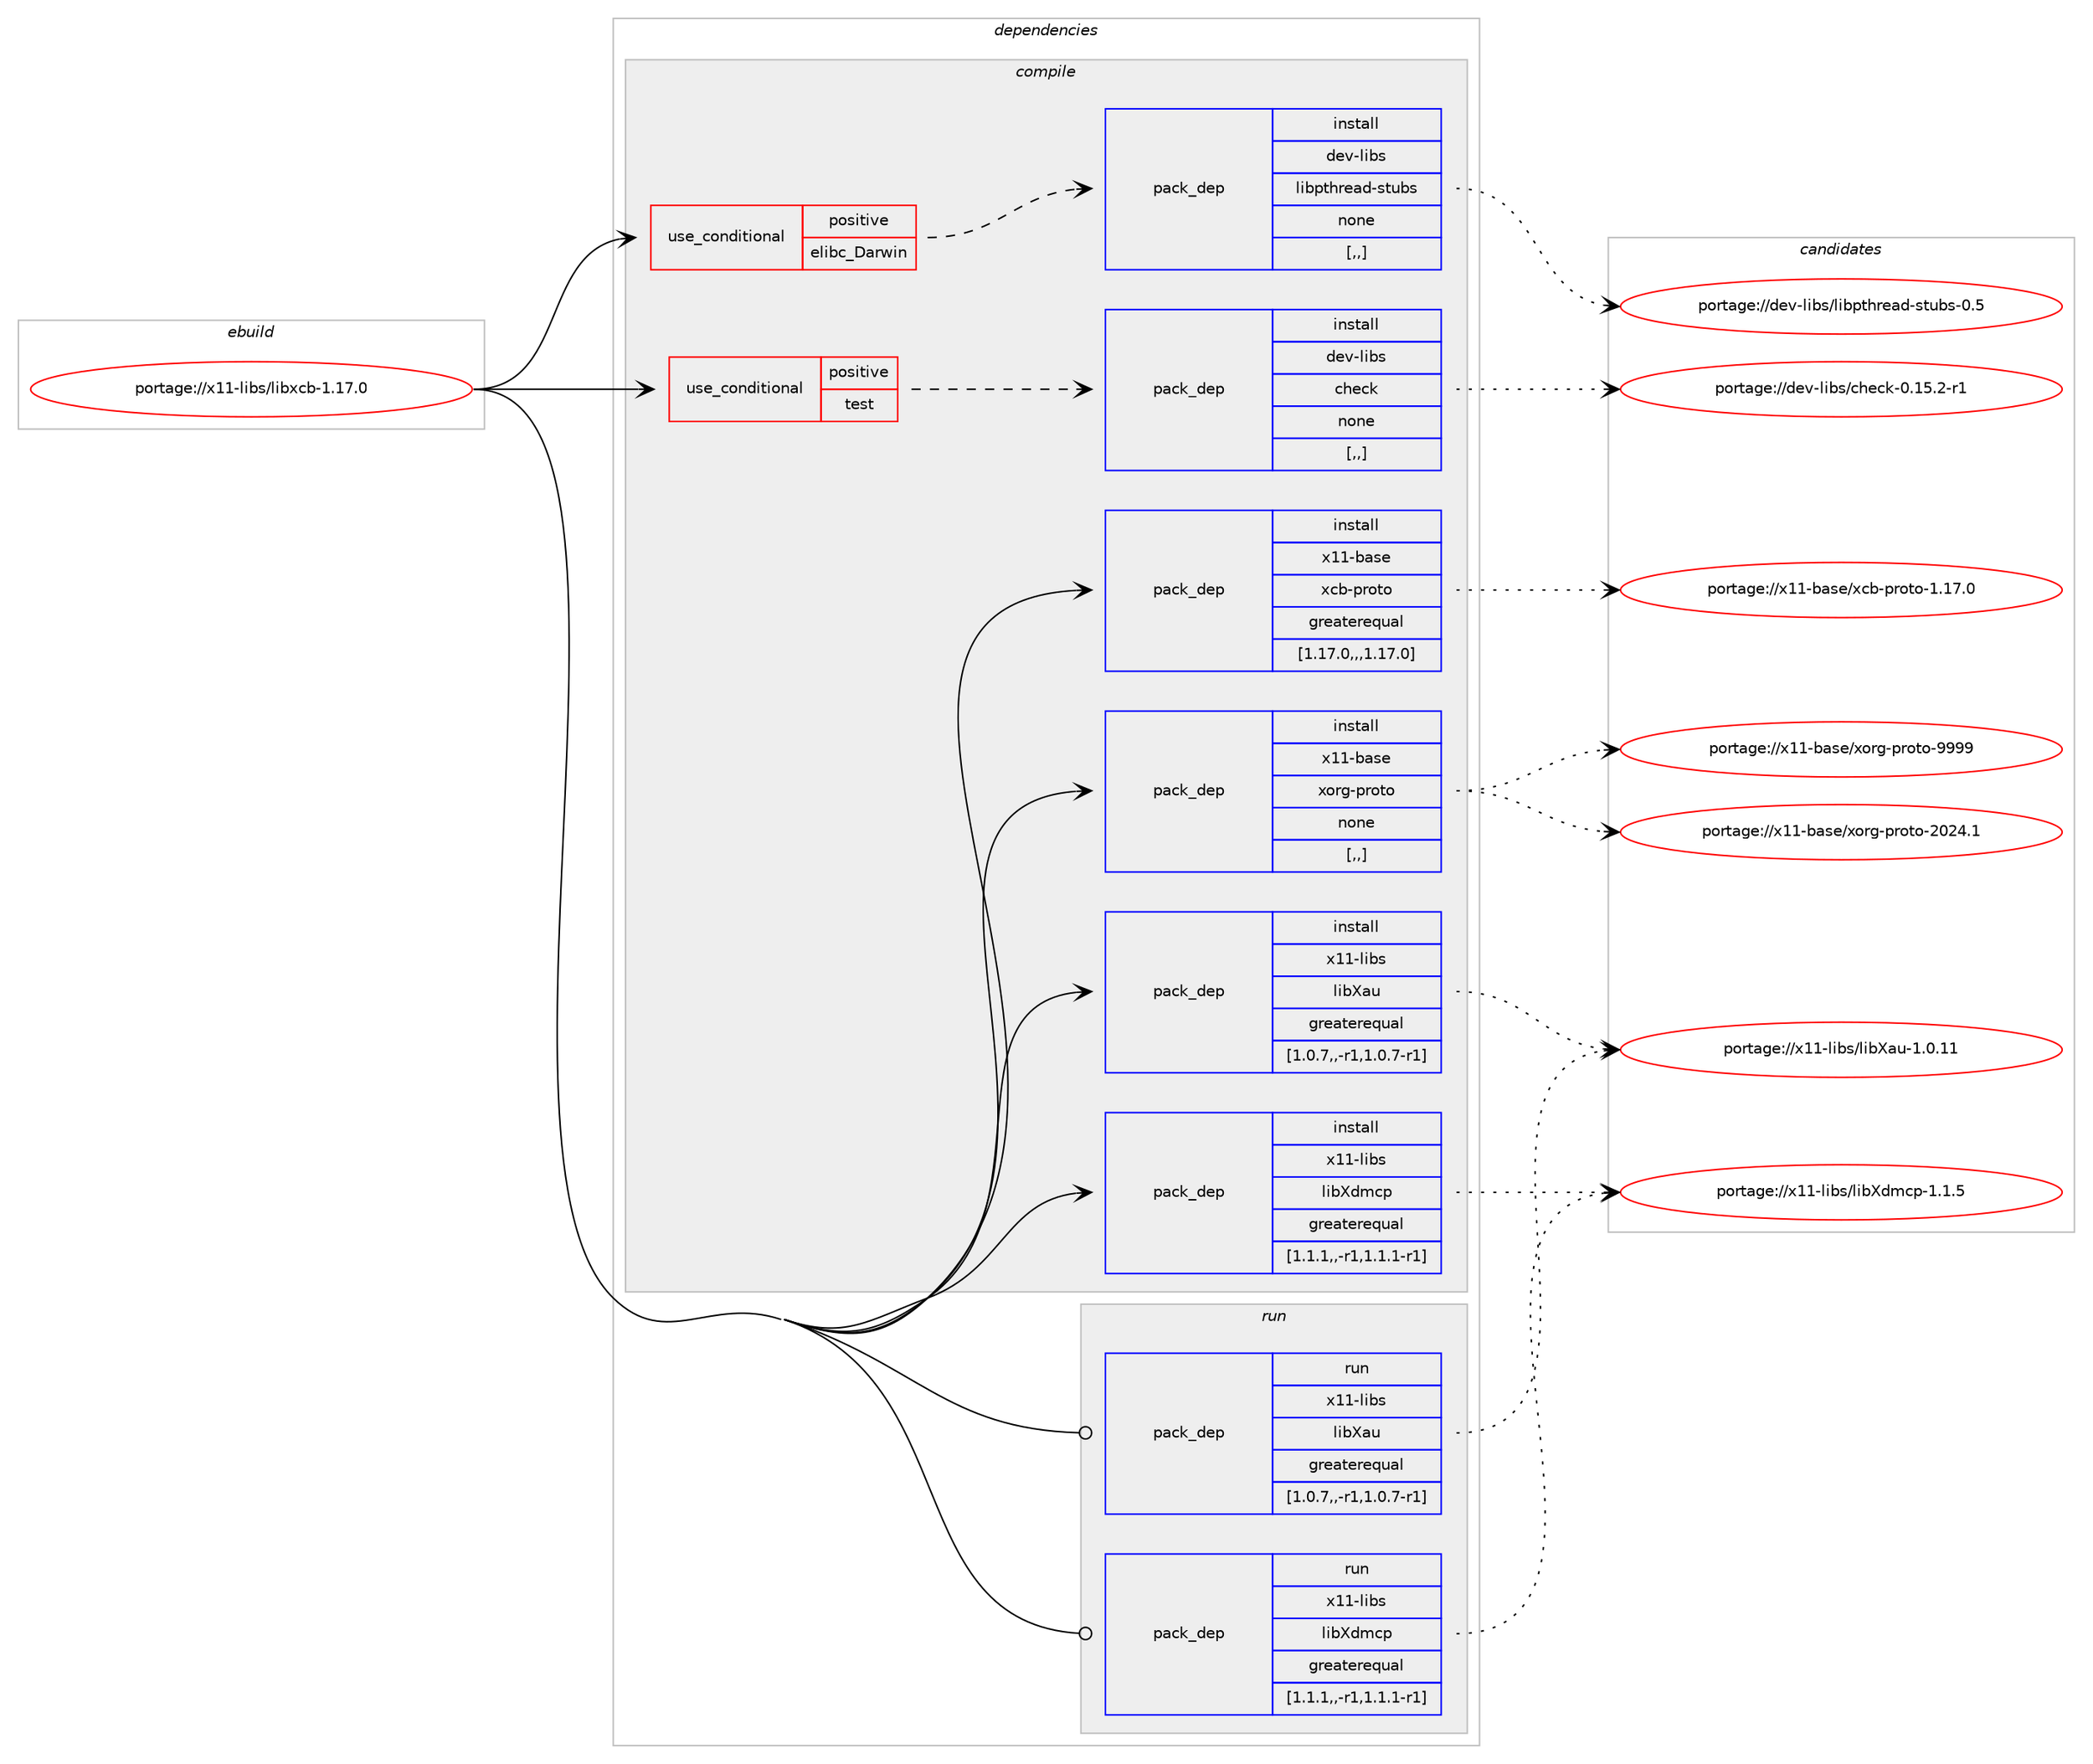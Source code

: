 digraph prolog {

# *************
# Graph options
# *************

newrank=true;
concentrate=true;
compound=true;
graph [rankdir=LR,fontname=Helvetica,fontsize=10,ranksep=1.5];#, ranksep=2.5, nodesep=0.2];
edge  [arrowhead=vee];
node  [fontname=Helvetica,fontsize=10];

# **********
# The ebuild
# **********

subgraph cluster_leftcol {
color=gray;
label=<<i>ebuild</i>>;
id [label="portage://x11-libs/libxcb-1.17.0", color=red, width=4, href="../x11-libs/libxcb-1.17.0.svg"];
}

# ****************
# The dependencies
# ****************

subgraph cluster_midcol {
color=gray;
label=<<i>dependencies</i>>;
subgraph cluster_compile {
fillcolor="#eeeeee";
style=filled;
label=<<i>compile</i>>;
subgraph cond12271 {
dependency35022 [label=<<TABLE BORDER="0" CELLBORDER="1" CELLSPACING="0" CELLPADDING="4"><TR><TD ROWSPAN="3" CELLPADDING="10">use_conditional</TD></TR><TR><TD>positive</TD></TR><TR><TD>elibc_Darwin</TD></TR></TABLE>>, shape=none, color=red];
subgraph pack22468 {
dependency35023 [label=<<TABLE BORDER="0" CELLBORDER="1" CELLSPACING="0" CELLPADDING="4" WIDTH="220"><TR><TD ROWSPAN="6" CELLPADDING="30">pack_dep</TD></TR><TR><TD WIDTH="110">install</TD></TR><TR><TD>dev-libs</TD></TR><TR><TD>libpthread-stubs</TD></TR><TR><TD>none</TD></TR><TR><TD>[,,]</TD></TR></TABLE>>, shape=none, color=blue];
}
dependency35022:e -> dependency35023:w [weight=20,style="dashed",arrowhead="vee"];
}
id:e -> dependency35022:w [weight=20,style="solid",arrowhead="vee"];
subgraph cond12272 {
dependency35024 [label=<<TABLE BORDER="0" CELLBORDER="1" CELLSPACING="0" CELLPADDING="4"><TR><TD ROWSPAN="3" CELLPADDING="10">use_conditional</TD></TR><TR><TD>positive</TD></TR><TR><TD>test</TD></TR></TABLE>>, shape=none, color=red];
subgraph pack22469 {
dependency35025 [label=<<TABLE BORDER="0" CELLBORDER="1" CELLSPACING="0" CELLPADDING="4" WIDTH="220"><TR><TD ROWSPAN="6" CELLPADDING="30">pack_dep</TD></TR><TR><TD WIDTH="110">install</TD></TR><TR><TD>dev-libs</TD></TR><TR><TD>check</TD></TR><TR><TD>none</TD></TR><TR><TD>[,,]</TD></TR></TABLE>>, shape=none, color=blue];
}
dependency35024:e -> dependency35025:w [weight=20,style="dashed",arrowhead="vee"];
}
id:e -> dependency35024:w [weight=20,style="solid",arrowhead="vee"];
subgraph pack22470 {
dependency35026 [label=<<TABLE BORDER="0" CELLBORDER="1" CELLSPACING="0" CELLPADDING="4" WIDTH="220"><TR><TD ROWSPAN="6" CELLPADDING="30">pack_dep</TD></TR><TR><TD WIDTH="110">install</TD></TR><TR><TD>x11-base</TD></TR><TR><TD>xcb-proto</TD></TR><TR><TD>greaterequal</TD></TR><TR><TD>[1.17.0,,,1.17.0]</TD></TR></TABLE>>, shape=none, color=blue];
}
id:e -> dependency35026:w [weight=20,style="solid",arrowhead="vee"];
subgraph pack22471 {
dependency35027 [label=<<TABLE BORDER="0" CELLBORDER="1" CELLSPACING="0" CELLPADDING="4" WIDTH="220"><TR><TD ROWSPAN="6" CELLPADDING="30">pack_dep</TD></TR><TR><TD WIDTH="110">install</TD></TR><TR><TD>x11-base</TD></TR><TR><TD>xorg-proto</TD></TR><TR><TD>none</TD></TR><TR><TD>[,,]</TD></TR></TABLE>>, shape=none, color=blue];
}
id:e -> dependency35027:w [weight=20,style="solid",arrowhead="vee"];
subgraph pack22472 {
dependency35028 [label=<<TABLE BORDER="0" CELLBORDER="1" CELLSPACING="0" CELLPADDING="4" WIDTH="220"><TR><TD ROWSPAN="6" CELLPADDING="30">pack_dep</TD></TR><TR><TD WIDTH="110">install</TD></TR><TR><TD>x11-libs</TD></TR><TR><TD>libXau</TD></TR><TR><TD>greaterequal</TD></TR><TR><TD>[1.0.7,,-r1,1.0.7-r1]</TD></TR></TABLE>>, shape=none, color=blue];
}
id:e -> dependency35028:w [weight=20,style="solid",arrowhead="vee"];
subgraph pack22473 {
dependency35029 [label=<<TABLE BORDER="0" CELLBORDER="1" CELLSPACING="0" CELLPADDING="4" WIDTH="220"><TR><TD ROWSPAN="6" CELLPADDING="30">pack_dep</TD></TR><TR><TD WIDTH="110">install</TD></TR><TR><TD>x11-libs</TD></TR><TR><TD>libXdmcp</TD></TR><TR><TD>greaterequal</TD></TR><TR><TD>[1.1.1,,-r1,1.1.1-r1]</TD></TR></TABLE>>, shape=none, color=blue];
}
id:e -> dependency35029:w [weight=20,style="solid",arrowhead="vee"];
}
subgraph cluster_compileandrun {
fillcolor="#eeeeee";
style=filled;
label=<<i>compile and run</i>>;
}
subgraph cluster_run {
fillcolor="#eeeeee";
style=filled;
label=<<i>run</i>>;
subgraph pack22474 {
dependency35030 [label=<<TABLE BORDER="0" CELLBORDER="1" CELLSPACING="0" CELLPADDING="4" WIDTH="220"><TR><TD ROWSPAN="6" CELLPADDING="30">pack_dep</TD></TR><TR><TD WIDTH="110">run</TD></TR><TR><TD>x11-libs</TD></TR><TR><TD>libXau</TD></TR><TR><TD>greaterequal</TD></TR><TR><TD>[1.0.7,,-r1,1.0.7-r1]</TD></TR></TABLE>>, shape=none, color=blue];
}
id:e -> dependency35030:w [weight=20,style="solid",arrowhead="odot"];
subgraph pack22475 {
dependency35031 [label=<<TABLE BORDER="0" CELLBORDER="1" CELLSPACING="0" CELLPADDING="4" WIDTH="220"><TR><TD ROWSPAN="6" CELLPADDING="30">pack_dep</TD></TR><TR><TD WIDTH="110">run</TD></TR><TR><TD>x11-libs</TD></TR><TR><TD>libXdmcp</TD></TR><TR><TD>greaterequal</TD></TR><TR><TD>[1.1.1,,-r1,1.1.1-r1]</TD></TR></TABLE>>, shape=none, color=blue];
}
id:e -> dependency35031:w [weight=20,style="solid",arrowhead="odot"];
}
}

# **************
# The candidates
# **************

subgraph cluster_choices {
rank=same;
color=gray;
label=<<i>candidates</i>>;

subgraph choice22468 {
color=black;
nodesep=1;
choice1001011184510810598115471081059811211610411410197100451151161179811545484653 [label="portage://dev-libs/libpthread-stubs-0.5", color=red, width=4,href="../dev-libs/libpthread-stubs-0.5.svg"];
dependency35023:e -> choice1001011184510810598115471081059811211610411410197100451151161179811545484653:w [style=dotted,weight="100"];
}
subgraph choice22469 {
color=black;
nodesep=1;
choice1001011184510810598115479910410199107454846495346504511449 [label="portage://dev-libs/check-0.15.2-r1", color=red, width=4,href="../dev-libs/check-0.15.2-r1.svg"];
dependency35025:e -> choice1001011184510810598115479910410199107454846495346504511449:w [style=dotted,weight="100"];
}
subgraph choice22470 {
color=black;
nodesep=1;
choice12049494598971151014712099984511211411111611145494649554648 [label="portage://x11-base/xcb-proto-1.17.0", color=red, width=4,href="../x11-base/xcb-proto-1.17.0.svg"];
dependency35026:e -> choice12049494598971151014712099984511211411111611145494649554648:w [style=dotted,weight="100"];
}
subgraph choice22471 {
color=black;
nodesep=1;
choice120494945989711510147120111114103451121141111161114557575757 [label="portage://x11-base/xorg-proto-9999", color=red, width=4,href="../x11-base/xorg-proto-9999.svg"];
choice1204949459897115101471201111141034511211411111611145504850524649 [label="portage://x11-base/xorg-proto-2024.1", color=red, width=4,href="../x11-base/xorg-proto-2024.1.svg"];
dependency35027:e -> choice120494945989711510147120111114103451121141111161114557575757:w [style=dotted,weight="100"];
dependency35027:e -> choice1204949459897115101471201111141034511211411111611145504850524649:w [style=dotted,weight="100"];
}
subgraph choice22472 {
color=black;
nodesep=1;
choice120494945108105981154710810598889711745494648464949 [label="portage://x11-libs/libXau-1.0.11", color=red, width=4,href="../x11-libs/libXau-1.0.11.svg"];
dependency35028:e -> choice120494945108105981154710810598889711745494648464949:w [style=dotted,weight="100"];
}
subgraph choice22473 {
color=black;
nodesep=1;
choice1204949451081059811547108105988810010999112454946494653 [label="portage://x11-libs/libXdmcp-1.1.5", color=red, width=4,href="../x11-libs/libXdmcp-1.1.5.svg"];
dependency35029:e -> choice1204949451081059811547108105988810010999112454946494653:w [style=dotted,weight="100"];
}
subgraph choice22474 {
color=black;
nodesep=1;
choice120494945108105981154710810598889711745494648464949 [label="portage://x11-libs/libXau-1.0.11", color=red, width=4,href="../x11-libs/libXau-1.0.11.svg"];
dependency35030:e -> choice120494945108105981154710810598889711745494648464949:w [style=dotted,weight="100"];
}
subgraph choice22475 {
color=black;
nodesep=1;
choice1204949451081059811547108105988810010999112454946494653 [label="portage://x11-libs/libXdmcp-1.1.5", color=red, width=4,href="../x11-libs/libXdmcp-1.1.5.svg"];
dependency35031:e -> choice1204949451081059811547108105988810010999112454946494653:w [style=dotted,weight="100"];
}
}

}
